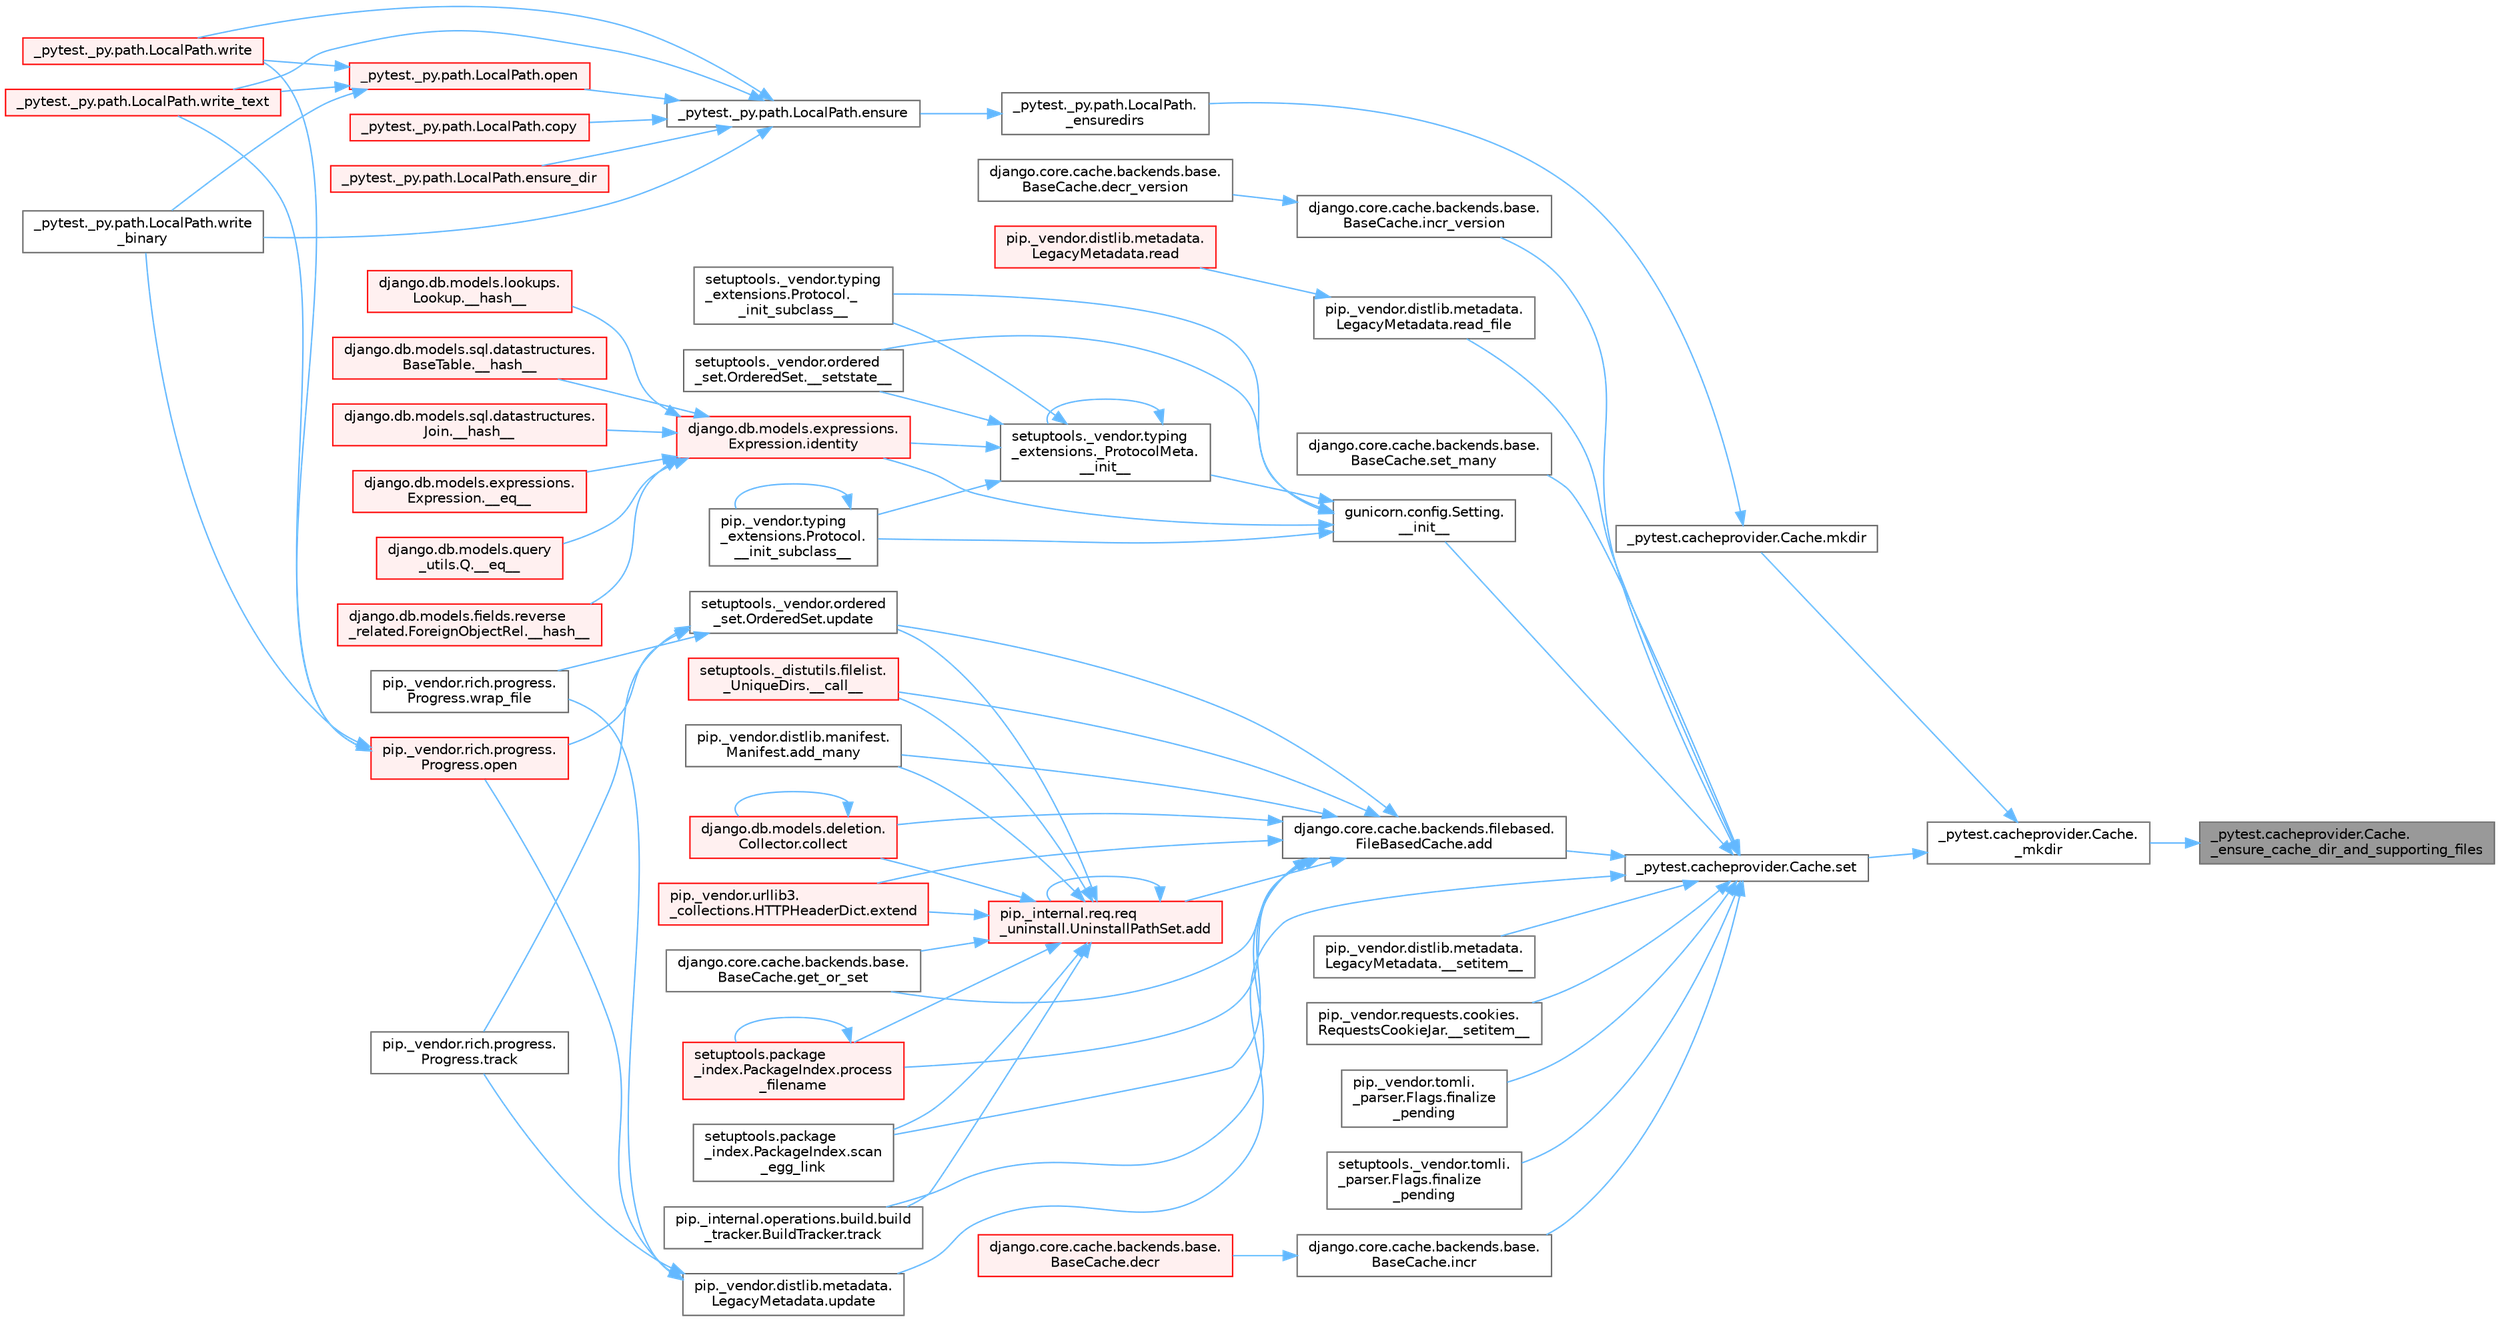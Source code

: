 digraph "_pytest.cacheprovider.Cache._ensure_cache_dir_and_supporting_files"
{
 // LATEX_PDF_SIZE
  bgcolor="transparent";
  edge [fontname=Helvetica,fontsize=10,labelfontname=Helvetica,labelfontsize=10];
  node [fontname=Helvetica,fontsize=10,shape=box,height=0.2,width=0.4];
  rankdir="RL";
  Node1 [id="Node000001",label="_pytest.cacheprovider.Cache.\l_ensure_cache_dir_and_supporting_files",height=0.2,width=0.4,color="gray40", fillcolor="grey60", style="filled", fontcolor="black",tooltip=" "];
  Node1 -> Node2 [id="edge1_Node000001_Node000002",dir="back",color="steelblue1",style="solid",tooltip=" "];
  Node2 [id="Node000002",label="_pytest.cacheprovider.Cache.\l_mkdir",height=0.2,width=0.4,color="grey40", fillcolor="white", style="filled",URL="$class__pytest_1_1cacheprovider_1_1_cache.html#a31eb305d7d729d8b0bcfced31b966b3d",tooltip=" "];
  Node2 -> Node3 [id="edge2_Node000002_Node000003",dir="back",color="steelblue1",style="solid",tooltip=" "];
  Node3 [id="Node000003",label="_pytest.cacheprovider.Cache.mkdir",height=0.2,width=0.4,color="grey40", fillcolor="white", style="filled",URL="$class__pytest_1_1cacheprovider_1_1_cache.html#a45347eda6917f5d6dfdaf9193fcb26bd",tooltip=" "];
  Node3 -> Node4 [id="edge3_Node000003_Node000004",dir="back",color="steelblue1",style="solid",tooltip=" "];
  Node4 [id="Node000004",label="_pytest._py.path.LocalPath.\l_ensuredirs",height=0.2,width=0.4,color="grey40", fillcolor="white", style="filled",URL="$class__pytest_1_1__py_1_1path_1_1_local_path.html#a0fa56f7616aa9008fbda709b5bd46302",tooltip=" "];
  Node4 -> Node5 [id="edge4_Node000004_Node000005",dir="back",color="steelblue1",style="solid",tooltip=" "];
  Node5 [id="Node000005",label="_pytest._py.path.LocalPath.ensure",height=0.2,width=0.4,color="grey40", fillcolor="white", style="filled",URL="$class__pytest_1_1__py_1_1path_1_1_local_path.html#a7495d45777169316de67c7e19218622d",tooltip=" "];
  Node5 -> Node6 [id="edge5_Node000005_Node000006",dir="back",color="steelblue1",style="solid",tooltip=" "];
  Node6 [id="Node000006",label="_pytest._py.path.LocalPath.copy",height=0.2,width=0.4,color="red", fillcolor="#FFF0F0", style="filled",URL="$class__pytest_1_1__py_1_1path_1_1_local_path.html#a9eeecae0b90a7147e6bf23d6ea8fc6c0",tooltip=" "];
  Node5 -> Node3175 [id="edge6_Node000005_Node003175",dir="back",color="steelblue1",style="solid",tooltip=" "];
  Node3175 [id="Node003175",label="_pytest._py.path.LocalPath.ensure_dir",height=0.2,width=0.4,color="red", fillcolor="#FFF0F0", style="filled",URL="$class__pytest_1_1__py_1_1path_1_1_local_path.html#a46346ae9e4a2afb342367c4071edfb97",tooltip=" "];
  Node5 -> Node886 [id="edge7_Node000005_Node000886",dir="back",color="steelblue1",style="solid",tooltip=" "];
  Node886 [id="Node000886",label="_pytest._py.path.LocalPath.open",height=0.2,width=0.4,color="red", fillcolor="#FFF0F0", style="filled",URL="$class__pytest_1_1__py_1_1path_1_1_local_path.html#ac72dbda993b11dc52a738bfc6267dda0",tooltip=" "];
  Node886 -> Node1360 [id="edge8_Node000886_Node001360",dir="back",color="steelblue1",style="solid",tooltip=" "];
  Node1360 [id="Node001360",label="_pytest._py.path.LocalPath.write",height=0.2,width=0.4,color="red", fillcolor="#FFF0F0", style="filled",URL="$class__pytest_1_1__py_1_1path_1_1_local_path.html#a8f782fcf3e7b991a42259724f3d25de2",tooltip=" "];
  Node886 -> Node1361 [id="edge9_Node000886_Node001361",dir="back",color="steelblue1",style="solid",tooltip=" "];
  Node1361 [id="Node001361",label="_pytest._py.path.LocalPath.write\l_binary",height=0.2,width=0.4,color="grey40", fillcolor="white", style="filled",URL="$class__pytest_1_1__py_1_1path_1_1_local_path.html#a7534a4f27649c991dcbf86175776d5d9",tooltip=" "];
  Node886 -> Node1362 [id="edge10_Node000886_Node001362",dir="back",color="steelblue1",style="solid",tooltip=" "];
  Node1362 [id="Node001362",label="_pytest._py.path.LocalPath.write_text",height=0.2,width=0.4,color="red", fillcolor="#FFF0F0", style="filled",URL="$class__pytest_1_1__py_1_1path_1_1_local_path.html#aa5dd623ba884ffb1a61b8a65bfb38d1f",tooltip=" "];
  Node5 -> Node1360 [id="edge11_Node000005_Node001360",dir="back",color="steelblue1",style="solid",tooltip=" "];
  Node5 -> Node1361 [id="edge12_Node000005_Node001361",dir="back",color="steelblue1",style="solid",tooltip=" "];
  Node5 -> Node1362 [id="edge13_Node000005_Node001362",dir="back",color="steelblue1",style="solid",tooltip=" "];
  Node2 -> Node1597 [id="edge14_Node000002_Node001597",dir="back",color="steelblue1",style="solid",tooltip=" "];
  Node1597 [id="Node001597",label="_pytest.cacheprovider.Cache.set",height=0.2,width=0.4,color="grey40", fillcolor="white", style="filled",URL="$class__pytest_1_1cacheprovider_1_1_cache.html#a4eb62533f65d7495fe5afb7a3f9bd540",tooltip=" "];
  Node1597 -> Node712 [id="edge15_Node001597_Node000712",dir="back",color="steelblue1",style="solid",tooltip=" "];
  Node712 [id="Node000712",label="gunicorn.config.Setting.\l__init__",height=0.2,width=0.4,color="grey40", fillcolor="white", style="filled",URL="$classgunicorn_1_1config_1_1_setting.html#aca1cb2d38bdd9b92194f85913daaaa53",tooltip=" "];
  Node712 -> Node75 [id="edge16_Node000712_Node000075",dir="back",color="steelblue1",style="solid",tooltip=" "];
  Node75 [id="Node000075",label="setuptools._vendor.typing\l_extensions._ProtocolMeta.\l__init__",height=0.2,width=0.4,color="grey40", fillcolor="white", style="filled",URL="$classsetuptools_1_1__vendor_1_1typing__extensions_1_1___protocol_meta.html#a7bbaff8ac6d19534b46bca363ee0b43a",tooltip=" "];
  Node75 -> Node75 [id="edge17_Node000075_Node000075",dir="back",color="steelblue1",style="solid",tooltip=" "];
  Node75 -> Node76 [id="edge18_Node000075_Node000076",dir="back",color="steelblue1",style="solid",tooltip=" "];
  Node76 [id="Node000076",label="pip._vendor.typing\l_extensions.Protocol.\l__init_subclass__",height=0.2,width=0.4,color="grey40", fillcolor="white", style="filled",URL="$classpip_1_1__vendor_1_1typing__extensions_1_1_protocol.html#a2916efc86cebb8aba6deb7fd30b33988",tooltip=" "];
  Node76 -> Node76 [id="edge19_Node000076_Node000076",dir="back",color="steelblue1",style="solid",tooltip=" "];
  Node75 -> Node77 [id="edge20_Node000075_Node000077",dir="back",color="steelblue1",style="solid",tooltip=" "];
  Node77 [id="Node000077",label="setuptools._vendor.typing\l_extensions.Protocol._\l_init_subclass__",height=0.2,width=0.4,color="grey40", fillcolor="white", style="filled",URL="$classsetuptools_1_1__vendor_1_1typing__extensions_1_1_protocol.html#ac6cbebc092a4724ab3704c5334059874",tooltip=" "];
  Node75 -> Node78 [id="edge21_Node000075_Node000078",dir="back",color="steelblue1",style="solid",tooltip=" "];
  Node78 [id="Node000078",label="setuptools._vendor.ordered\l_set.OrderedSet.__setstate__",height=0.2,width=0.4,color="grey40", fillcolor="white", style="filled",URL="$classsetuptools_1_1__vendor_1_1ordered__set_1_1_ordered_set.html#aa7f7de9d987829525d06db565fe1b4a1",tooltip=" "];
  Node75 -> Node79 [id="edge22_Node000075_Node000079",dir="back",color="steelblue1",style="solid",tooltip=" "];
  Node79 [id="Node000079",label="django.db.models.expressions.\lExpression.identity",height=0.2,width=0.4,color="red", fillcolor="#FFF0F0", style="filled",URL="$classdjango_1_1db_1_1models_1_1expressions_1_1_expression.html#a10048810b5eb8641acf3bc150731b925",tooltip=" "];
  Node79 -> Node80 [id="edge23_Node000079_Node000080",dir="back",color="steelblue1",style="solid",tooltip=" "];
  Node80 [id="Node000080",label="django.db.models.expressions.\lExpression.__eq__",height=0.2,width=0.4,color="red", fillcolor="#FFF0F0", style="filled",URL="$classdjango_1_1db_1_1models_1_1expressions_1_1_expression.html#adb4c2940b4e88b38771aac46593315e1",tooltip=" "];
  Node79 -> Node89 [id="edge24_Node000079_Node000089",dir="back",color="steelblue1",style="solid",tooltip=" "];
  Node89 [id="Node000089",label="django.db.models.query\l_utils.Q.__eq__",height=0.2,width=0.4,color="red", fillcolor="#FFF0F0", style="filled",URL="$classdjango_1_1db_1_1models_1_1query__utils_1_1_q.html#aa83c3e0a1d5257be65a946fcc4baf58a",tooltip=" "];
  Node79 -> Node90 [id="edge25_Node000079_Node000090",dir="back",color="steelblue1",style="solid",tooltip=" "];
  Node90 [id="Node000090",label="django.db.models.fields.reverse\l_related.ForeignObjectRel.__hash__",height=0.2,width=0.4,color="red", fillcolor="#FFF0F0", style="filled",URL="$classdjango_1_1db_1_1models_1_1fields_1_1reverse__related_1_1_foreign_object_rel.html#aa0478c97c51638ebbe5b348c9ace7a13",tooltip=" "];
  Node79 -> Node93 [id="edge26_Node000079_Node000093",dir="back",color="steelblue1",style="solid",tooltip=" "];
  Node93 [id="Node000093",label="django.db.models.lookups.\lLookup.__hash__",height=0.2,width=0.4,color="red", fillcolor="#FFF0F0", style="filled",URL="$classdjango_1_1db_1_1models_1_1lookups_1_1_lookup.html#a05201ecef16ee5ad8c9a403b7ebbc268",tooltip=" "];
  Node79 -> Node94 [id="edge27_Node000079_Node000094",dir="back",color="steelblue1",style="solid",tooltip=" "];
  Node94 [id="Node000094",label="django.db.models.sql.datastructures.\lBaseTable.__hash__",height=0.2,width=0.4,color="red", fillcolor="#FFF0F0", style="filled",URL="$classdjango_1_1db_1_1models_1_1sql_1_1datastructures_1_1_base_table.html#aebcfbba4343eb7a1520718b608feaaa6",tooltip=" "];
  Node79 -> Node95 [id="edge28_Node000079_Node000095",dir="back",color="steelblue1",style="solid",tooltip=" "];
  Node95 [id="Node000095",label="django.db.models.sql.datastructures.\lJoin.__hash__",height=0.2,width=0.4,color="red", fillcolor="#FFF0F0", style="filled",URL="$classdjango_1_1db_1_1models_1_1sql_1_1datastructures_1_1_join.html#adcb5282598b4e04b92f6bd262f0d360c",tooltip=" "];
  Node712 -> Node76 [id="edge29_Node000712_Node000076",dir="back",color="steelblue1",style="solid",tooltip=" "];
  Node712 -> Node77 [id="edge30_Node000712_Node000077",dir="back",color="steelblue1",style="solid",tooltip=" "];
  Node712 -> Node78 [id="edge31_Node000712_Node000078",dir="back",color="steelblue1",style="solid",tooltip=" "];
  Node712 -> Node79 [id="edge32_Node000712_Node000079",dir="back",color="steelblue1",style="solid",tooltip=" "];
  Node1597 -> Node713 [id="edge33_Node001597_Node000713",dir="back",color="steelblue1",style="solid",tooltip=" "];
  Node713 [id="Node000713",label="pip._vendor.distlib.metadata.\lLegacyMetadata.__setitem__",height=0.2,width=0.4,color="grey40", fillcolor="white", style="filled",URL="$classpip_1_1__vendor_1_1distlib_1_1metadata_1_1_legacy_metadata.html#ab82e88a698ec57bd9f8ac873948a3802",tooltip=" "];
  Node1597 -> Node714 [id="edge34_Node001597_Node000714",dir="back",color="steelblue1",style="solid",tooltip=" "];
  Node714 [id="Node000714",label="pip._vendor.requests.cookies.\lRequestsCookieJar.__setitem__",height=0.2,width=0.4,color="grey40", fillcolor="white", style="filled",URL="$classpip_1_1__vendor_1_1requests_1_1cookies_1_1_requests_cookie_jar.html#a795f42fede709c520cc7c2452cdceeb9",tooltip=" "];
  Node1597 -> Node715 [id="edge35_Node001597_Node000715",dir="back",color="steelblue1",style="solid",tooltip=" "];
  Node715 [id="Node000715",label="django.core.cache.backends.filebased.\lFileBasedCache.add",height=0.2,width=0.4,color="grey40", fillcolor="white", style="filled",URL="$classdjango_1_1core_1_1cache_1_1backends_1_1filebased_1_1_file_based_cache.html#a2f380fb404bde29c82c6169465ee1391",tooltip=" "];
  Node715 -> Node168 [id="edge36_Node000715_Node000168",dir="back",color="steelblue1",style="solid",tooltip=" "];
  Node168 [id="Node000168",label="setuptools._distutils.filelist.\l_UniqueDirs.__call__",height=0.2,width=0.4,color="red", fillcolor="#FFF0F0", style="filled",URL="$classsetuptools_1_1__distutils_1_1filelist_1_1___unique_dirs.html#ae93f93be227a359a5acb33f43588be38",tooltip=" "];
  Node715 -> Node169 [id="edge37_Node000715_Node000169",dir="back",color="steelblue1",style="solid",tooltip=" "];
  Node169 [id="Node000169",label="pip._internal.req.req\l_uninstall.UninstallPathSet.add",height=0.2,width=0.4,color="red", fillcolor="#FFF0F0", style="filled",URL="$classpip_1_1__internal_1_1req_1_1req__uninstall_1_1_uninstall_path_set.html#ad34a919f45b9c89e6b0d59ec0d24ba4c",tooltip=" "];
  Node169 -> Node168 [id="edge38_Node000169_Node000168",dir="back",color="steelblue1",style="solid",tooltip=" "];
  Node169 -> Node169 [id="edge39_Node000169_Node000169",dir="back",color="steelblue1",style="solid",tooltip=" "];
  Node169 -> Node170 [id="edge40_Node000169_Node000170",dir="back",color="steelblue1",style="solid",tooltip=" "];
  Node170 [id="Node000170",label="pip._vendor.distlib.manifest.\lManifest.add_many",height=0.2,width=0.4,color="grey40", fillcolor="white", style="filled",URL="$classpip_1_1__vendor_1_1distlib_1_1manifest_1_1_manifest.html#aedd3a1430fdbbc656b0c203b798ad944",tooltip=" "];
  Node169 -> Node172 [id="edge41_Node000169_Node000172",dir="back",color="steelblue1",style="solid",tooltip=" "];
  Node172 [id="Node000172",label="django.db.models.deletion.\lCollector.collect",height=0.2,width=0.4,color="red", fillcolor="#FFF0F0", style="filled",URL="$classdjango_1_1db_1_1models_1_1deletion_1_1_collector.html#ae6d2a061dcb129755a51ced6ab45edad",tooltip=" "];
  Node172 -> Node172 [id="edge42_Node000172_Node000172",dir="back",color="steelblue1",style="solid",tooltip=" "];
  Node169 -> Node642 [id="edge43_Node000169_Node000642",dir="back",color="steelblue1",style="solid",tooltip=" "];
  Node642 [id="Node000642",label="pip._vendor.urllib3.\l_collections.HTTPHeaderDict.extend",height=0.2,width=0.4,color="red", fillcolor="#FFF0F0", style="filled",URL="$classpip_1_1__vendor_1_1urllib3_1_1__collections_1_1_h_t_t_p_header_dict.html#a2e1d7729c6ade1c90e37914063295d1f",tooltip=" "];
  Node169 -> Node679 [id="edge44_Node000169_Node000679",dir="back",color="steelblue1",style="solid",tooltip=" "];
  Node679 [id="Node000679",label="django.core.cache.backends.base.\lBaseCache.get_or_set",height=0.2,width=0.4,color="grey40", fillcolor="white", style="filled",URL="$classdjango_1_1core_1_1cache_1_1backends_1_1base_1_1_base_cache.html#ac478d532b4c2b74987f49ff8291e5343",tooltip=" "];
  Node169 -> Node680 [id="edge45_Node000169_Node000680",dir="back",color="steelblue1",style="solid",tooltip=" "];
  Node680 [id="Node000680",label="setuptools.package\l_index.PackageIndex.process\l_filename",height=0.2,width=0.4,color="red", fillcolor="#FFF0F0", style="filled",URL="$classsetuptools_1_1package__index_1_1_package_index.html#ab04da07ff3d457892f53ca1e671514cc",tooltip=" "];
  Node680 -> Node680 [id="edge46_Node000680_Node000680",dir="back",color="steelblue1",style="solid",tooltip=" "];
  Node169 -> Node689 [id="edge47_Node000169_Node000689",dir="back",color="steelblue1",style="solid",tooltip=" "];
  Node689 [id="Node000689",label="setuptools.package\l_index.PackageIndex.scan\l_egg_link",height=0.2,width=0.4,color="grey40", fillcolor="white", style="filled",URL="$classsetuptools_1_1package__index_1_1_package_index.html#a96dd6026fe8fc64412e12229e6188bc6",tooltip=" "];
  Node169 -> Node690 [id="edge48_Node000169_Node000690",dir="back",color="steelblue1",style="solid",tooltip=" "];
  Node690 [id="Node000690",label="pip._internal.operations.build.build\l_tracker.BuildTracker.track",height=0.2,width=0.4,color="grey40", fillcolor="white", style="filled",URL="$classpip_1_1__internal_1_1operations_1_1build_1_1build__tracker_1_1_build_tracker.html#a394d42a69664a5949488bfdfa79a8a1d",tooltip=" "];
  Node169 -> Node691 [id="edge49_Node000169_Node000691",dir="back",color="steelblue1",style="solid",tooltip=" "];
  Node691 [id="Node000691",label="setuptools._vendor.ordered\l_set.OrderedSet.update",height=0.2,width=0.4,color="grey40", fillcolor="white", style="filled",URL="$classsetuptools_1_1__vendor_1_1ordered__set_1_1_ordered_set.html#ad65452f0c741c86dce23bcba0a55c04e",tooltip=" "];
  Node691 -> Node73 [id="edge50_Node000691_Node000073",dir="back",color="steelblue1",style="solid",tooltip=" "];
  Node73 [id="Node000073",label="pip._vendor.rich.progress.\lProgress.open",height=0.2,width=0.4,color="red", fillcolor="#FFF0F0", style="filled",URL="$classpip_1_1__vendor_1_1rich_1_1progress_1_1_progress.html#a204bface9fc63d04e72844b751bcd8e3",tooltip=" "];
  Node73 -> Node1360 [id="edge51_Node000073_Node001360",dir="back",color="steelblue1",style="solid",tooltip=" "];
  Node73 -> Node1361 [id="edge52_Node000073_Node001361",dir="back",color="steelblue1",style="solid",tooltip=" "];
  Node73 -> Node1362 [id="edge53_Node000073_Node001362",dir="back",color="steelblue1",style="solid",tooltip=" "];
  Node691 -> Node692 [id="edge54_Node000691_Node000692",dir="back",color="steelblue1",style="solid",tooltip=" "];
  Node692 [id="Node000692",label="pip._vendor.rich.progress.\lProgress.track",height=0.2,width=0.4,color="grey40", fillcolor="white", style="filled",URL="$classpip_1_1__vendor_1_1rich_1_1progress_1_1_progress.html#aee9ea5592b98f74ebb5acb76bc499601",tooltip=" "];
  Node691 -> Node693 [id="edge55_Node000691_Node000693",dir="back",color="steelblue1",style="solid",tooltip=" "];
  Node693 [id="Node000693",label="pip._vendor.rich.progress.\lProgress.wrap_file",height=0.2,width=0.4,color="grey40", fillcolor="white", style="filled",URL="$classpip_1_1__vendor_1_1rich_1_1progress_1_1_progress.html#a53efbf901b66a0000b6d3fd0c53250be",tooltip=" "];
  Node715 -> Node170 [id="edge56_Node000715_Node000170",dir="back",color="steelblue1",style="solid",tooltip=" "];
  Node715 -> Node172 [id="edge57_Node000715_Node000172",dir="back",color="steelblue1",style="solid",tooltip=" "];
  Node715 -> Node642 [id="edge58_Node000715_Node000642",dir="back",color="steelblue1",style="solid",tooltip=" "];
  Node715 -> Node679 [id="edge59_Node000715_Node000679",dir="back",color="steelblue1",style="solid",tooltip=" "];
  Node715 -> Node680 [id="edge60_Node000715_Node000680",dir="back",color="steelblue1",style="solid",tooltip=" "];
  Node715 -> Node689 [id="edge61_Node000715_Node000689",dir="back",color="steelblue1",style="solid",tooltip=" "];
  Node715 -> Node690 [id="edge62_Node000715_Node000690",dir="back",color="steelblue1",style="solid",tooltip=" "];
  Node715 -> Node691 [id="edge63_Node000715_Node000691",dir="back",color="steelblue1",style="solid",tooltip=" "];
  Node1597 -> Node716 [id="edge64_Node001597_Node000716",dir="back",color="steelblue1",style="solid",tooltip=" "];
  Node716 [id="Node000716",label="pip._vendor.tomli.\l_parser.Flags.finalize\l_pending",height=0.2,width=0.4,color="grey40", fillcolor="white", style="filled",URL="$classpip_1_1__vendor_1_1tomli_1_1__parser_1_1_flags.html#a1930c0bd50ceafa1db786d83b8cccd4a",tooltip=" "];
  Node1597 -> Node717 [id="edge65_Node001597_Node000717",dir="back",color="steelblue1",style="solid",tooltip=" "];
  Node717 [id="Node000717",label="setuptools._vendor.tomli.\l_parser.Flags.finalize\l_pending",height=0.2,width=0.4,color="grey40", fillcolor="white", style="filled",URL="$classsetuptools_1_1__vendor_1_1tomli_1_1__parser_1_1_flags.html#a5d7c62898586672de935990ed6f4a7e1",tooltip=" "];
  Node1597 -> Node718 [id="edge66_Node001597_Node000718",dir="back",color="steelblue1",style="solid",tooltip=" "];
  Node718 [id="Node000718",label="django.core.cache.backends.base.\lBaseCache.incr",height=0.2,width=0.4,color="grey40", fillcolor="white", style="filled",URL="$classdjango_1_1core_1_1cache_1_1backends_1_1base_1_1_base_cache.html#ab502f06a18e16d3d1495fdf1dca28831",tooltip=" "];
  Node718 -> Node719 [id="edge67_Node000718_Node000719",dir="back",color="steelblue1",style="solid",tooltip=" "];
  Node719 [id="Node000719",label="django.core.cache.backends.base.\lBaseCache.decr",height=0.2,width=0.4,color="red", fillcolor="#FFF0F0", style="filled",URL="$classdjango_1_1core_1_1cache_1_1backends_1_1base_1_1_base_cache.html#abf791b174fbbbaf6694afb37b9f5d8c5",tooltip=" "];
  Node1597 -> Node509 [id="edge68_Node001597_Node000509",dir="back",color="steelblue1",style="solid",tooltip=" "];
  Node509 [id="Node000509",label="django.core.cache.backends.base.\lBaseCache.incr_version",height=0.2,width=0.4,color="grey40", fillcolor="white", style="filled",URL="$classdjango_1_1core_1_1cache_1_1backends_1_1base_1_1_base_cache.html#a3ac7d74ffcfca67e2afee86ecf858b34",tooltip=" "];
  Node509 -> Node510 [id="edge69_Node000509_Node000510",dir="back",color="steelblue1",style="solid",tooltip=" "];
  Node510 [id="Node000510",label="django.core.cache.backends.base.\lBaseCache.decr_version",height=0.2,width=0.4,color="grey40", fillcolor="white", style="filled",URL="$classdjango_1_1core_1_1cache_1_1backends_1_1base_1_1_base_cache.html#a26e7d5f60e8c6180922a5ece9fca51ef",tooltip=" "];
  Node1597 -> Node721 [id="edge70_Node001597_Node000721",dir="back",color="steelblue1",style="solid",tooltip=" "];
  Node721 [id="Node000721",label="pip._vendor.distlib.metadata.\lLegacyMetadata.read_file",height=0.2,width=0.4,color="grey40", fillcolor="white", style="filled",URL="$classpip_1_1__vendor_1_1distlib_1_1metadata_1_1_legacy_metadata.html#ab45a644b4204b8e049a9584d0be7193e",tooltip=" "];
  Node721 -> Node722 [id="edge71_Node000721_Node000722",dir="back",color="steelblue1",style="solid",tooltip=" "];
  Node722 [id="Node000722",label="pip._vendor.distlib.metadata.\lLegacyMetadata.read",height=0.2,width=0.4,color="red", fillcolor="#FFF0F0", style="filled",URL="$classpip_1_1__vendor_1_1distlib_1_1metadata_1_1_legacy_metadata.html#a5473003d19554803bc6f7f4af863060f",tooltip=" "];
  Node1597 -> Node1089 [id="edge72_Node001597_Node001089",dir="back",color="steelblue1",style="solid",tooltip=" "];
  Node1089 [id="Node001089",label="django.core.cache.backends.base.\lBaseCache.set_many",height=0.2,width=0.4,color="grey40", fillcolor="white", style="filled",URL="$classdjango_1_1core_1_1cache_1_1backends_1_1base_1_1_base_cache.html#a148a79bde32c256a462b4a55b1d8b659",tooltip=" "];
  Node1597 -> Node1090 [id="edge73_Node001597_Node001090",dir="back",color="steelblue1",style="solid",tooltip=" "];
  Node1090 [id="Node001090",label="pip._vendor.distlib.metadata.\lLegacyMetadata.update",height=0.2,width=0.4,color="grey40", fillcolor="white", style="filled",URL="$classpip_1_1__vendor_1_1distlib_1_1metadata_1_1_legacy_metadata.html#aefa482c1aa5db626eda875a4a1941995",tooltip=" "];
  Node1090 -> Node73 [id="edge74_Node001090_Node000073",dir="back",color="steelblue1",style="solid",tooltip=" "];
  Node1090 -> Node692 [id="edge75_Node001090_Node000692",dir="back",color="steelblue1",style="solid",tooltip=" "];
  Node1090 -> Node693 [id="edge76_Node001090_Node000693",dir="back",color="steelblue1",style="solid",tooltip=" "];
}
